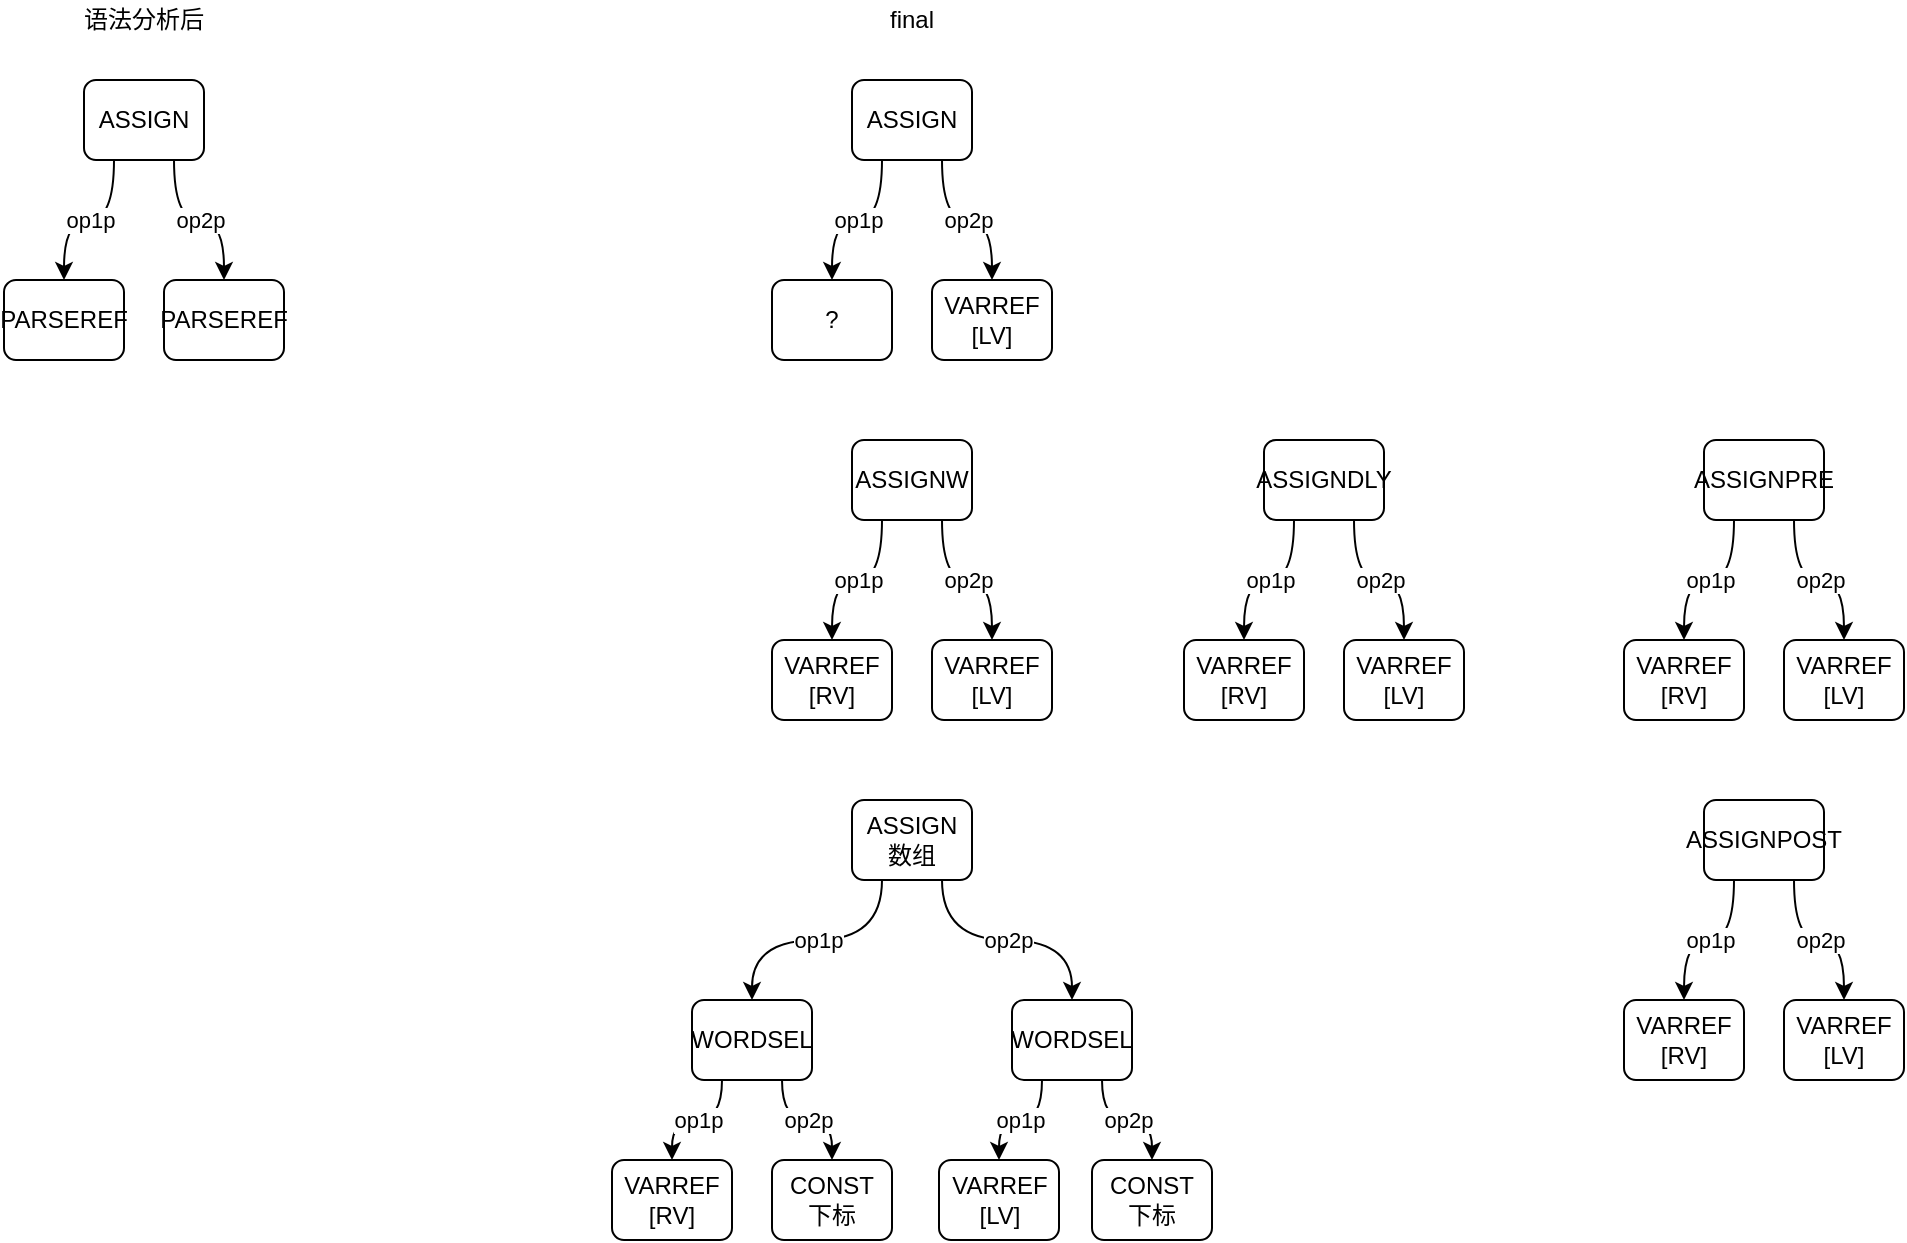 <mxfile version="14.9.7" type="github">
  <diagram id="TjDm0sJkw5f4uAK2BcGN" name="第 1 页">
    <mxGraphModel dx="-356" dy="-424" grid="1" gridSize="10" guides="1" tooltips="1" connect="1" arrows="1" fold="1" page="1" pageScale="1" pageWidth="1169" pageHeight="827" math="0" shadow="0">
      <root>
        <mxCell id="0" />
        <mxCell id="1" parent="0" />
        <mxCell id="fTth4zM9X7GynvamdXY6-1" value="ASSIGN" style="rounded=1;whiteSpace=wrap;html=1;" vertex="1" parent="1">
          <mxGeometry x="1270" y="890" width="60" height="40" as="geometry" />
        </mxCell>
        <mxCell id="fTth4zM9X7GynvamdXY6-2" value="PARSEREF" style="rounded=1;whiteSpace=wrap;html=1;" vertex="1" parent="1">
          <mxGeometry x="1230" y="990" width="60" height="40" as="geometry" />
        </mxCell>
        <mxCell id="fTth4zM9X7GynvamdXY6-3" value="PARSEREF" style="rounded=1;whiteSpace=wrap;html=1;" vertex="1" parent="1">
          <mxGeometry x="1310" y="990" width="60" height="40" as="geometry" />
        </mxCell>
        <mxCell id="fTth4zM9X7GynvamdXY6-4" value="op1p" style="edgeStyle=orthogonalEdgeStyle;rounded=0;orthogonalLoop=1;jettySize=auto;html=1;exitX=0.25;exitY=1;exitDx=0;exitDy=0;curved=1;entryX=0.5;entryY=0;entryDx=0;entryDy=0;" edge="1" parent="1" source="fTth4zM9X7GynvamdXY6-1" target="fTth4zM9X7GynvamdXY6-2">
          <mxGeometry relative="1" as="geometry">
            <mxPoint x="1115" y="940" as="sourcePoint" />
            <mxPoint x="1110" y="1000" as="targetPoint" />
          </mxGeometry>
        </mxCell>
        <mxCell id="fTth4zM9X7GynvamdXY6-5" value="op2p" style="edgeStyle=orthogonalEdgeStyle;rounded=0;orthogonalLoop=1;jettySize=auto;html=1;exitX=0.75;exitY=1;exitDx=0;exitDy=0;curved=1;entryX=0.5;entryY=0;entryDx=0;entryDy=0;" edge="1" parent="1" source="fTth4zM9X7GynvamdXY6-1" target="fTth4zM9X7GynvamdXY6-3">
          <mxGeometry relative="1" as="geometry">
            <mxPoint x="1145" y="940" as="sourcePoint" />
            <mxPoint x="1190" y="1000" as="targetPoint" />
          </mxGeometry>
        </mxCell>
        <mxCell id="fTth4zM9X7GynvamdXY6-6" value="语法分析后" style="text;html=1;strokeColor=none;fillColor=none;align=center;verticalAlign=middle;whiteSpace=wrap;rounded=0;" vertex="1" parent="1">
          <mxGeometry x="1250" y="850" width="100" height="20" as="geometry" />
        </mxCell>
        <mxCell id="fTth4zM9X7GynvamdXY6-7" value="ASSIGN" style="rounded=1;whiteSpace=wrap;html=1;" vertex="1" parent="1">
          <mxGeometry x="1654" y="890" width="60" height="40" as="geometry" />
        </mxCell>
        <mxCell id="fTth4zM9X7GynvamdXY6-8" value="?" style="rounded=1;whiteSpace=wrap;html=1;" vertex="1" parent="1">
          <mxGeometry x="1614" y="990" width="60" height="40" as="geometry" />
        </mxCell>
        <mxCell id="fTth4zM9X7GynvamdXY6-9" value="VARREF&lt;br&gt;[LV]" style="rounded=1;whiteSpace=wrap;html=1;" vertex="1" parent="1">
          <mxGeometry x="1694" y="990" width="60" height="40" as="geometry" />
        </mxCell>
        <mxCell id="fTth4zM9X7GynvamdXY6-10" value="op1p" style="edgeStyle=orthogonalEdgeStyle;rounded=0;orthogonalLoop=1;jettySize=auto;html=1;exitX=0.25;exitY=1;exitDx=0;exitDy=0;curved=1;entryX=0.5;entryY=0;entryDx=0;entryDy=0;" edge="1" parent="1" source="fTth4zM9X7GynvamdXY6-7" target="fTth4zM9X7GynvamdXY6-8">
          <mxGeometry relative="1" as="geometry">
            <mxPoint x="1499" y="940" as="sourcePoint" />
            <mxPoint x="1494" y="1000" as="targetPoint" />
          </mxGeometry>
        </mxCell>
        <mxCell id="fTth4zM9X7GynvamdXY6-11" value="op2p" style="edgeStyle=orthogonalEdgeStyle;rounded=0;orthogonalLoop=1;jettySize=auto;html=1;exitX=0.75;exitY=1;exitDx=0;exitDy=0;curved=1;entryX=0.5;entryY=0;entryDx=0;entryDy=0;" edge="1" parent="1" source="fTth4zM9X7GynvamdXY6-7" target="fTth4zM9X7GynvamdXY6-9">
          <mxGeometry relative="1" as="geometry">
            <mxPoint x="1529" y="940" as="sourcePoint" />
            <mxPoint x="1574" y="1000" as="targetPoint" />
          </mxGeometry>
        </mxCell>
        <mxCell id="fTth4zM9X7GynvamdXY6-12" value="final" style="text;html=1;strokeColor=none;fillColor=none;align=center;verticalAlign=middle;whiteSpace=wrap;rounded=0;" vertex="1" parent="1">
          <mxGeometry x="1634" y="850" width="100" height="20" as="geometry" />
        </mxCell>
        <mxCell id="fTth4zM9X7GynvamdXY6-13" value="ASSIGNW" style="rounded=1;whiteSpace=wrap;html=1;" vertex="1" parent="1">
          <mxGeometry x="1654" y="1070" width="60" height="40" as="geometry" />
        </mxCell>
        <mxCell id="fTth4zM9X7GynvamdXY6-14" value="VARREF&lt;br&gt;[RV]" style="rounded=1;whiteSpace=wrap;html=1;" vertex="1" parent="1">
          <mxGeometry x="1614" y="1170" width="60" height="40" as="geometry" />
        </mxCell>
        <mxCell id="fTth4zM9X7GynvamdXY6-15" value="VARREF&lt;br&gt;[LV]" style="rounded=1;whiteSpace=wrap;html=1;" vertex="1" parent="1">
          <mxGeometry x="1694" y="1170" width="60" height="40" as="geometry" />
        </mxCell>
        <mxCell id="fTth4zM9X7GynvamdXY6-16" value="op1p" style="edgeStyle=orthogonalEdgeStyle;rounded=0;orthogonalLoop=1;jettySize=auto;html=1;exitX=0.25;exitY=1;exitDx=0;exitDy=0;curved=1;entryX=0.5;entryY=0;entryDx=0;entryDy=0;" edge="1" parent="1" source="fTth4zM9X7GynvamdXY6-13" target="fTth4zM9X7GynvamdXY6-14">
          <mxGeometry relative="1" as="geometry">
            <mxPoint x="1499" y="1120" as="sourcePoint" />
            <mxPoint x="1494" y="1180" as="targetPoint" />
          </mxGeometry>
        </mxCell>
        <mxCell id="fTth4zM9X7GynvamdXY6-17" value="op2p" style="edgeStyle=orthogonalEdgeStyle;rounded=0;orthogonalLoop=1;jettySize=auto;html=1;exitX=0.75;exitY=1;exitDx=0;exitDy=0;curved=1;entryX=0.5;entryY=0;entryDx=0;entryDy=0;" edge="1" parent="1" source="fTth4zM9X7GynvamdXY6-13" target="fTth4zM9X7GynvamdXY6-15">
          <mxGeometry relative="1" as="geometry">
            <mxPoint x="1529" y="1120" as="sourcePoint" />
            <mxPoint x="1574" y="1180" as="targetPoint" />
          </mxGeometry>
        </mxCell>
        <mxCell id="fTth4zM9X7GynvamdXY6-18" value="ASSIGNDLY" style="rounded=1;whiteSpace=wrap;html=1;" vertex="1" parent="1">
          <mxGeometry x="1860" y="1070" width="60" height="40" as="geometry" />
        </mxCell>
        <mxCell id="fTth4zM9X7GynvamdXY6-19" value="VARREF&lt;br&gt;[RV]" style="rounded=1;whiteSpace=wrap;html=1;" vertex="1" parent="1">
          <mxGeometry x="1820" y="1170" width="60" height="40" as="geometry" />
        </mxCell>
        <mxCell id="fTth4zM9X7GynvamdXY6-20" value="VARREF&lt;br&gt;[LV]" style="rounded=1;whiteSpace=wrap;html=1;" vertex="1" parent="1">
          <mxGeometry x="1900" y="1170" width="60" height="40" as="geometry" />
        </mxCell>
        <mxCell id="fTth4zM9X7GynvamdXY6-21" value="op1p" style="edgeStyle=orthogonalEdgeStyle;rounded=0;orthogonalLoop=1;jettySize=auto;html=1;exitX=0.25;exitY=1;exitDx=0;exitDy=0;curved=1;entryX=0.5;entryY=0;entryDx=0;entryDy=0;" edge="1" parent="1" source="fTth4zM9X7GynvamdXY6-18" target="fTth4zM9X7GynvamdXY6-19">
          <mxGeometry relative="1" as="geometry">
            <mxPoint x="1705" y="1120" as="sourcePoint" />
            <mxPoint x="1700" y="1180" as="targetPoint" />
          </mxGeometry>
        </mxCell>
        <mxCell id="fTth4zM9X7GynvamdXY6-22" value="op2p" style="edgeStyle=orthogonalEdgeStyle;rounded=0;orthogonalLoop=1;jettySize=auto;html=1;exitX=0.75;exitY=1;exitDx=0;exitDy=0;curved=1;entryX=0.5;entryY=0;entryDx=0;entryDy=0;" edge="1" parent="1" source="fTth4zM9X7GynvamdXY6-18" target="fTth4zM9X7GynvamdXY6-20">
          <mxGeometry relative="1" as="geometry">
            <mxPoint x="1735" y="1120" as="sourcePoint" />
            <mxPoint x="1780" y="1180" as="targetPoint" />
          </mxGeometry>
        </mxCell>
        <mxCell id="fTth4zM9X7GynvamdXY6-23" value="ASSIGNPRE" style="rounded=1;whiteSpace=wrap;html=1;" vertex="1" parent="1">
          <mxGeometry x="2080" y="1070" width="60" height="40" as="geometry" />
        </mxCell>
        <mxCell id="fTth4zM9X7GynvamdXY6-24" value="VARREF&lt;br&gt;[RV]" style="rounded=1;whiteSpace=wrap;html=1;" vertex="1" parent="1">
          <mxGeometry x="2040" y="1170" width="60" height="40" as="geometry" />
        </mxCell>
        <mxCell id="fTth4zM9X7GynvamdXY6-25" value="VARREF&lt;br&gt;[LV]" style="rounded=1;whiteSpace=wrap;html=1;" vertex="1" parent="1">
          <mxGeometry x="2120" y="1170" width="60" height="40" as="geometry" />
        </mxCell>
        <mxCell id="fTth4zM9X7GynvamdXY6-26" value="op1p" style="edgeStyle=orthogonalEdgeStyle;rounded=0;orthogonalLoop=1;jettySize=auto;html=1;exitX=0.25;exitY=1;exitDx=0;exitDy=0;curved=1;entryX=0.5;entryY=0;entryDx=0;entryDy=0;" edge="1" parent="1" source="fTth4zM9X7GynvamdXY6-23" target="fTth4zM9X7GynvamdXY6-24">
          <mxGeometry relative="1" as="geometry">
            <mxPoint x="1925" y="1120" as="sourcePoint" />
            <mxPoint x="1920" y="1180" as="targetPoint" />
          </mxGeometry>
        </mxCell>
        <mxCell id="fTth4zM9X7GynvamdXY6-27" value="op2p" style="edgeStyle=orthogonalEdgeStyle;rounded=0;orthogonalLoop=1;jettySize=auto;html=1;exitX=0.75;exitY=1;exitDx=0;exitDy=0;curved=1;entryX=0.5;entryY=0;entryDx=0;entryDy=0;" edge="1" parent="1" source="fTth4zM9X7GynvamdXY6-23" target="fTth4zM9X7GynvamdXY6-25">
          <mxGeometry relative="1" as="geometry">
            <mxPoint x="1955" y="1120" as="sourcePoint" />
            <mxPoint x="2000" y="1180" as="targetPoint" />
          </mxGeometry>
        </mxCell>
        <mxCell id="fTth4zM9X7GynvamdXY6-28" value="ASSIGNPOST" style="rounded=1;whiteSpace=wrap;html=1;" vertex="1" parent="1">
          <mxGeometry x="2080" y="1250" width="60" height="40" as="geometry" />
        </mxCell>
        <mxCell id="fTth4zM9X7GynvamdXY6-29" value="VARREF&lt;br&gt;[RV]" style="rounded=1;whiteSpace=wrap;html=1;" vertex="1" parent="1">
          <mxGeometry x="2040" y="1350" width="60" height="40" as="geometry" />
        </mxCell>
        <mxCell id="fTth4zM9X7GynvamdXY6-30" value="VARREF&lt;br&gt;[LV]" style="rounded=1;whiteSpace=wrap;html=1;" vertex="1" parent="1">
          <mxGeometry x="2120" y="1350" width="60" height="40" as="geometry" />
        </mxCell>
        <mxCell id="fTth4zM9X7GynvamdXY6-31" value="op1p" style="edgeStyle=orthogonalEdgeStyle;rounded=0;orthogonalLoop=1;jettySize=auto;html=1;exitX=0.25;exitY=1;exitDx=0;exitDy=0;curved=1;entryX=0.5;entryY=0;entryDx=0;entryDy=0;" edge="1" parent="1" source="fTth4zM9X7GynvamdXY6-28" target="fTth4zM9X7GynvamdXY6-29">
          <mxGeometry relative="1" as="geometry">
            <mxPoint x="1925" y="1300" as="sourcePoint" />
            <mxPoint x="1920" y="1360" as="targetPoint" />
          </mxGeometry>
        </mxCell>
        <mxCell id="fTth4zM9X7GynvamdXY6-32" value="op2p" style="edgeStyle=orthogonalEdgeStyle;rounded=0;orthogonalLoop=1;jettySize=auto;html=1;exitX=0.75;exitY=1;exitDx=0;exitDy=0;curved=1;entryX=0.5;entryY=0;entryDx=0;entryDy=0;" edge="1" parent="1" source="fTth4zM9X7GynvamdXY6-28" target="fTth4zM9X7GynvamdXY6-30">
          <mxGeometry relative="1" as="geometry">
            <mxPoint x="1955" y="1300" as="sourcePoint" />
            <mxPoint x="2000" y="1360" as="targetPoint" />
          </mxGeometry>
        </mxCell>
        <mxCell id="fTth4zM9X7GynvamdXY6-33" value="ASSIGN&lt;br&gt;数组" style="rounded=1;whiteSpace=wrap;html=1;" vertex="1" parent="1">
          <mxGeometry x="1654" y="1250" width="60" height="40" as="geometry" />
        </mxCell>
        <mxCell id="fTth4zM9X7GynvamdXY6-40" value="op1p" style="edgeStyle=orthogonalEdgeStyle;rounded=0;orthogonalLoop=1;jettySize=auto;html=1;exitX=0.25;exitY=1;exitDx=0;exitDy=0;curved=1;" edge="1" parent="1" source="fTth4zM9X7GynvamdXY6-34" target="fTth4zM9X7GynvamdXY6-38">
          <mxGeometry relative="1" as="geometry" />
        </mxCell>
        <mxCell id="fTth4zM9X7GynvamdXY6-34" value="WORDSEL" style="rounded=1;whiteSpace=wrap;html=1;" vertex="1" parent="1">
          <mxGeometry x="1574" y="1350" width="60" height="40" as="geometry" />
        </mxCell>
        <mxCell id="fTth4zM9X7GynvamdXY6-44" value="op1p" style="edgeStyle=orthogonalEdgeStyle;curved=1;rounded=0;orthogonalLoop=1;jettySize=auto;html=1;exitX=0.25;exitY=1;exitDx=0;exitDy=0;entryX=0.5;entryY=0;entryDx=0;entryDy=0;" edge="1" parent="1" source="fTth4zM9X7GynvamdXY6-35" target="fTth4zM9X7GynvamdXY6-42">
          <mxGeometry relative="1" as="geometry" />
        </mxCell>
        <mxCell id="fTth4zM9X7GynvamdXY6-45" value="op2p" style="edgeStyle=orthogonalEdgeStyle;curved=1;rounded=0;orthogonalLoop=1;jettySize=auto;html=1;exitX=0.75;exitY=1;exitDx=0;exitDy=0;" edge="1" parent="1" source="fTth4zM9X7GynvamdXY6-35" target="fTth4zM9X7GynvamdXY6-43">
          <mxGeometry relative="1" as="geometry" />
        </mxCell>
        <mxCell id="fTth4zM9X7GynvamdXY6-35" value="WORDSEL" style="rounded=1;whiteSpace=wrap;html=1;" vertex="1" parent="1">
          <mxGeometry x="1734" y="1350" width="60" height="40" as="geometry" />
        </mxCell>
        <mxCell id="fTth4zM9X7GynvamdXY6-36" value="op1p" style="edgeStyle=orthogonalEdgeStyle;rounded=0;orthogonalLoop=1;jettySize=auto;html=1;exitX=0.25;exitY=1;exitDx=0;exitDy=0;curved=1;entryX=0.5;entryY=0;entryDx=0;entryDy=0;" edge="1" parent="1" source="fTth4zM9X7GynvamdXY6-33" target="fTth4zM9X7GynvamdXY6-34">
          <mxGeometry relative="1" as="geometry">
            <mxPoint x="1499" y="1300" as="sourcePoint" />
            <mxPoint x="1494" y="1360" as="targetPoint" />
          </mxGeometry>
        </mxCell>
        <mxCell id="fTth4zM9X7GynvamdXY6-37" value="op2p" style="edgeStyle=orthogonalEdgeStyle;rounded=0;orthogonalLoop=1;jettySize=auto;html=1;exitX=0.75;exitY=1;exitDx=0;exitDy=0;curved=1;entryX=0.5;entryY=0;entryDx=0;entryDy=0;" edge="1" parent="1" source="fTth4zM9X7GynvamdXY6-33" target="fTth4zM9X7GynvamdXY6-35">
          <mxGeometry relative="1" as="geometry">
            <mxPoint x="1529" y="1300" as="sourcePoint" />
            <mxPoint x="1574" y="1360" as="targetPoint" />
          </mxGeometry>
        </mxCell>
        <mxCell id="fTth4zM9X7GynvamdXY6-38" value="VARREF&lt;br&gt;[RV]" style="rounded=1;whiteSpace=wrap;html=1;" vertex="1" parent="1">
          <mxGeometry x="1534" y="1430" width="60" height="40" as="geometry" />
        </mxCell>
        <mxCell id="fTth4zM9X7GynvamdXY6-39" value="CONST&lt;br&gt;下标" style="rounded=1;whiteSpace=wrap;html=1;" vertex="1" parent="1">
          <mxGeometry x="1614" y="1430" width="60" height="40" as="geometry" />
        </mxCell>
        <mxCell id="fTth4zM9X7GynvamdXY6-41" value="op2p" style="edgeStyle=orthogonalEdgeStyle;rounded=0;orthogonalLoop=1;jettySize=auto;html=1;exitX=0.75;exitY=1;exitDx=0;exitDy=0;curved=1;entryX=0.5;entryY=0;entryDx=0;entryDy=0;" edge="1" parent="1" source="fTth4zM9X7GynvamdXY6-34" target="fTth4zM9X7GynvamdXY6-39">
          <mxGeometry relative="1" as="geometry">
            <mxPoint x="1613" y="1400" as="sourcePoint" />
            <mxPoint x="1574" y="1440" as="targetPoint" />
          </mxGeometry>
        </mxCell>
        <mxCell id="fTth4zM9X7GynvamdXY6-42" value="VARREF&lt;br&gt;[LV]" style="rounded=1;whiteSpace=wrap;html=1;" vertex="1" parent="1">
          <mxGeometry x="1697.5" y="1430" width="60" height="40" as="geometry" />
        </mxCell>
        <mxCell id="fTth4zM9X7GynvamdXY6-43" value="CONST&lt;br&gt;下标" style="rounded=1;whiteSpace=wrap;html=1;" vertex="1" parent="1">
          <mxGeometry x="1774" y="1430" width="60" height="40" as="geometry" />
        </mxCell>
      </root>
    </mxGraphModel>
  </diagram>
</mxfile>
